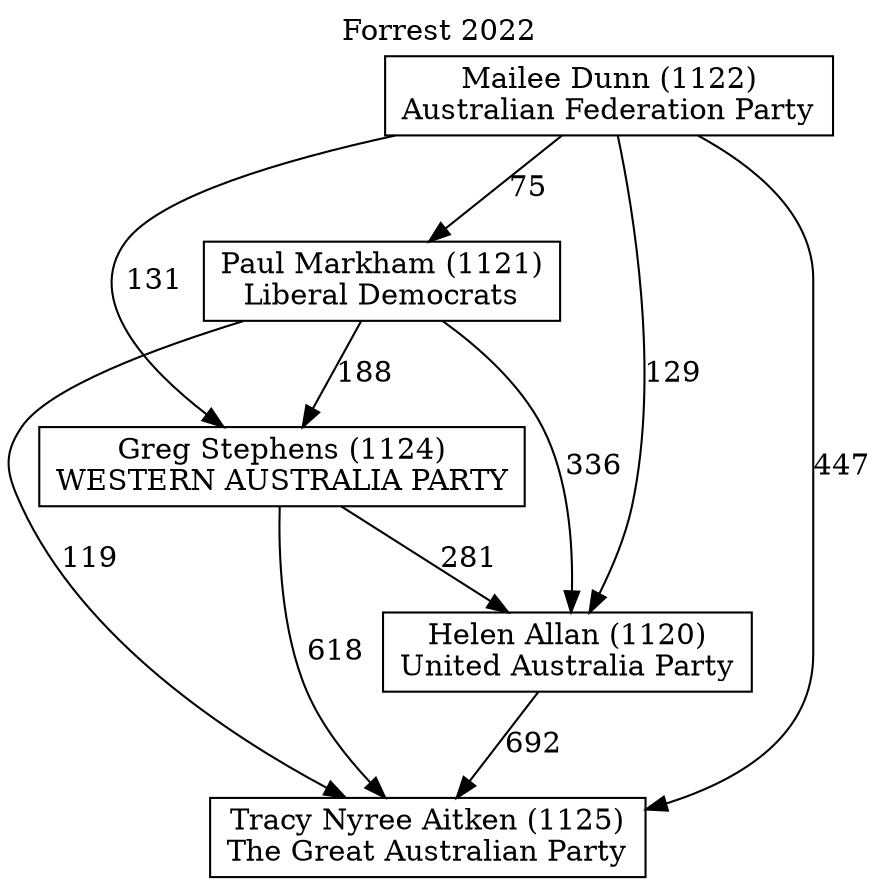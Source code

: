 // House preference flow
digraph "Tracy Nyree Aitken (1125)_Forrest_2022" {
	graph [label="Forrest 2022" labelloc=t mclimit=2]
	node [shape=box]
	"Tracy Nyree Aitken (1125)" [label="Tracy Nyree Aitken (1125)
The Great Australian Party"]
	"Helen Allan (1120)" [label="Helen Allan (1120)
United Australia Party"]
	"Greg Stephens (1124)" [label="Greg Stephens (1124)
WESTERN AUSTRALIA PARTY"]
	"Paul Markham (1121)" [label="Paul Markham (1121)
Liberal Democrats"]
	"Mailee Dunn (1122)" [label="Mailee Dunn (1122)
Australian Federation Party"]
	"Helen Allan (1120)" -> "Tracy Nyree Aitken (1125)" [label=692]
	"Greg Stephens (1124)" -> "Helen Allan (1120)" [label=281]
	"Paul Markham (1121)" -> "Greg Stephens (1124)" [label=188]
	"Mailee Dunn (1122)" -> "Paul Markham (1121)" [label=75]
	"Greg Stephens (1124)" -> "Tracy Nyree Aitken (1125)" [label=618]
	"Paul Markham (1121)" -> "Tracy Nyree Aitken (1125)" [label=119]
	"Mailee Dunn (1122)" -> "Tracy Nyree Aitken (1125)" [label=447]
	"Mailee Dunn (1122)" -> "Greg Stephens (1124)" [label=131]
	"Paul Markham (1121)" -> "Helen Allan (1120)" [label=336]
	"Mailee Dunn (1122)" -> "Helen Allan (1120)" [label=129]
}
